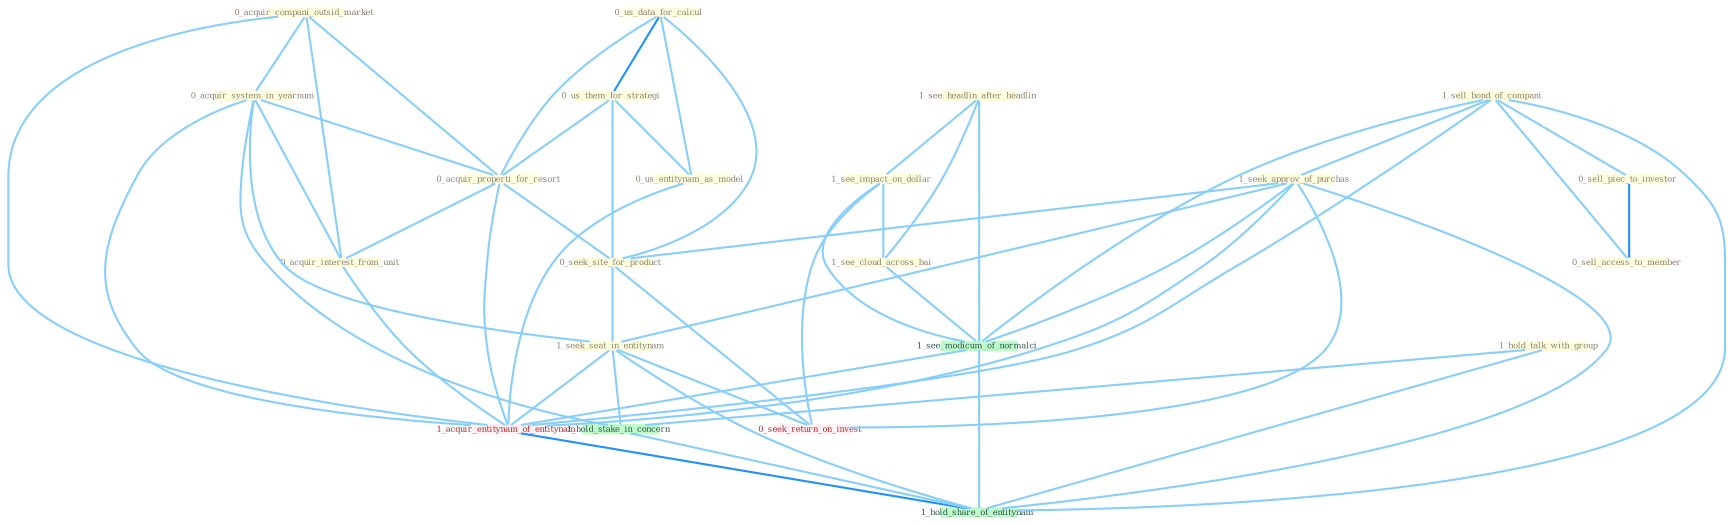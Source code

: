 Graph G{ 
    node
    [shape=polygon,style=filled,width=.5,height=.06,color="#BDFCC9",fixedsize=true,fontsize=4,
    fontcolor="#2f4f4f"];
    {node
    [color="#ffffe0", fontcolor="#8b7d6b"] "0_acquir_compani_outsid_market " "1_see_headlin_after_headlin " "0_us_data_for_calcul " "1_hold_talk_with_group " "1_sell_bond_of_compani " "1_see_impact_on_dollar " "0_us_them_for_strategi " "1_seek_approv_of_purchas " "0_sell_piec_to_investor " "0_acquir_system_in_yearnum " "0_sell_access_to_member " "0_acquir_properti_for_resort " "0_seek_site_for_product " "0_acquir_interest_from_unit " "1_see_cloud_across_bai " "0_us_entitynam_as_model " "1_seek_seat_in_entitynam "}
{node [color="#fff0f5", fontcolor="#b22222"] "0_seek_return_on_invest " "1_acquir_entitynam_of_entitynam "}
edge [color="#B0E2FF"];

	"0_acquir_compani_outsid_market " -- "0_acquir_system_in_yearnum " [w="1", color="#87cefa" ];
	"0_acquir_compani_outsid_market " -- "0_acquir_properti_for_resort " [w="1", color="#87cefa" ];
	"0_acquir_compani_outsid_market " -- "0_acquir_interest_from_unit " [w="1", color="#87cefa" ];
	"0_acquir_compani_outsid_market " -- "1_acquir_entitynam_of_entitynam " [w="1", color="#87cefa" ];
	"1_see_headlin_after_headlin " -- "1_see_impact_on_dollar " [w="1", color="#87cefa" ];
	"1_see_headlin_after_headlin " -- "1_see_cloud_across_bai " [w="1", color="#87cefa" ];
	"1_see_headlin_after_headlin " -- "1_see_modicum_of_normalci " [w="1", color="#87cefa" ];
	"0_us_data_for_calcul " -- "0_us_them_for_strategi " [w="2", color="#1e90ff" , len=0.8];
	"0_us_data_for_calcul " -- "0_acquir_properti_for_resort " [w="1", color="#87cefa" ];
	"0_us_data_for_calcul " -- "0_seek_site_for_product " [w="1", color="#87cefa" ];
	"0_us_data_for_calcul " -- "0_us_entitynam_as_model " [w="1", color="#87cefa" ];
	"1_hold_talk_with_group " -- "1_hold_stake_in_concern " [w="1", color="#87cefa" ];
	"1_hold_talk_with_group " -- "1_hold_share_of_entitynam " [w="1", color="#87cefa" ];
	"1_sell_bond_of_compani " -- "1_seek_approv_of_purchas " [w="1", color="#87cefa" ];
	"1_sell_bond_of_compani " -- "0_sell_piec_to_investor " [w="1", color="#87cefa" ];
	"1_sell_bond_of_compani " -- "0_sell_access_to_member " [w="1", color="#87cefa" ];
	"1_sell_bond_of_compani " -- "1_see_modicum_of_normalci " [w="1", color="#87cefa" ];
	"1_sell_bond_of_compani " -- "1_acquir_entitynam_of_entitynam " [w="1", color="#87cefa" ];
	"1_sell_bond_of_compani " -- "1_hold_share_of_entitynam " [w="1", color="#87cefa" ];
	"1_see_impact_on_dollar " -- "1_see_cloud_across_bai " [w="1", color="#87cefa" ];
	"1_see_impact_on_dollar " -- "0_seek_return_on_invest " [w="1", color="#87cefa" ];
	"1_see_impact_on_dollar " -- "1_see_modicum_of_normalci " [w="1", color="#87cefa" ];
	"0_us_them_for_strategi " -- "0_acquir_properti_for_resort " [w="1", color="#87cefa" ];
	"0_us_them_for_strategi " -- "0_seek_site_for_product " [w="1", color="#87cefa" ];
	"0_us_them_for_strategi " -- "0_us_entitynam_as_model " [w="1", color="#87cefa" ];
	"1_seek_approv_of_purchas " -- "0_seek_site_for_product " [w="1", color="#87cefa" ];
	"1_seek_approv_of_purchas " -- "1_seek_seat_in_entitynam " [w="1", color="#87cefa" ];
	"1_seek_approv_of_purchas " -- "0_seek_return_on_invest " [w="1", color="#87cefa" ];
	"1_seek_approv_of_purchas " -- "1_see_modicum_of_normalci " [w="1", color="#87cefa" ];
	"1_seek_approv_of_purchas " -- "1_acquir_entitynam_of_entitynam " [w="1", color="#87cefa" ];
	"1_seek_approv_of_purchas " -- "1_hold_share_of_entitynam " [w="1", color="#87cefa" ];
	"0_sell_piec_to_investor " -- "0_sell_access_to_member " [w="2", color="#1e90ff" , len=0.8];
	"0_acquir_system_in_yearnum " -- "0_acquir_properti_for_resort " [w="1", color="#87cefa" ];
	"0_acquir_system_in_yearnum " -- "0_acquir_interest_from_unit " [w="1", color="#87cefa" ];
	"0_acquir_system_in_yearnum " -- "1_seek_seat_in_entitynam " [w="1", color="#87cefa" ];
	"0_acquir_system_in_yearnum " -- "1_hold_stake_in_concern " [w="1", color="#87cefa" ];
	"0_acquir_system_in_yearnum " -- "1_acquir_entitynam_of_entitynam " [w="1", color="#87cefa" ];
	"0_acquir_properti_for_resort " -- "0_seek_site_for_product " [w="1", color="#87cefa" ];
	"0_acquir_properti_for_resort " -- "0_acquir_interest_from_unit " [w="1", color="#87cefa" ];
	"0_acquir_properti_for_resort " -- "1_acquir_entitynam_of_entitynam " [w="1", color="#87cefa" ];
	"0_seek_site_for_product " -- "1_seek_seat_in_entitynam " [w="1", color="#87cefa" ];
	"0_seek_site_for_product " -- "0_seek_return_on_invest " [w="1", color="#87cefa" ];
	"0_acquir_interest_from_unit " -- "1_acquir_entitynam_of_entitynam " [w="1", color="#87cefa" ];
	"1_see_cloud_across_bai " -- "1_see_modicum_of_normalci " [w="1", color="#87cefa" ];
	"0_us_entitynam_as_model " -- "1_acquir_entitynam_of_entitynam " [w="1", color="#87cefa" ];
	"1_seek_seat_in_entitynam " -- "1_hold_stake_in_concern " [w="1", color="#87cefa" ];
	"1_seek_seat_in_entitynam " -- "0_seek_return_on_invest " [w="1", color="#87cefa" ];
	"1_seek_seat_in_entitynam " -- "1_acquir_entitynam_of_entitynam " [w="1", color="#87cefa" ];
	"1_seek_seat_in_entitynam " -- "1_hold_share_of_entitynam " [w="1", color="#87cefa" ];
	"1_hold_stake_in_concern " -- "1_hold_share_of_entitynam " [w="1", color="#87cefa" ];
	"1_see_modicum_of_normalci " -- "1_acquir_entitynam_of_entitynam " [w="1", color="#87cefa" ];
	"1_see_modicum_of_normalci " -- "1_hold_share_of_entitynam " [w="1", color="#87cefa" ];
	"1_acquir_entitynam_of_entitynam " -- "1_hold_share_of_entitynam " [w="2", color="#1e90ff" , len=0.8];
}